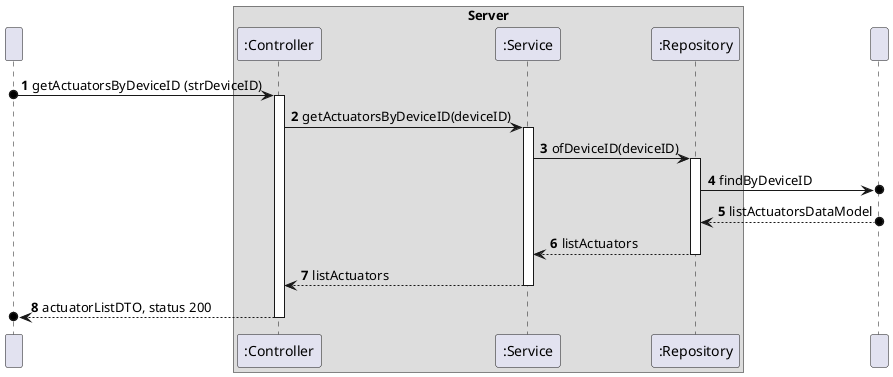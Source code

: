 @startuml
'https://plantuml.com/sequence-diagram
!pragma layout smetana
autonumber

participant " " as HTTP

box "Server"
participant Controller as ":Controller"
participant Service as ":Service"
participant Repository as ":Repository"
end box
participant DataBase as " "

HTTP o-> Controller: getActuatorsByDeviceID (strDeviceID)
activate Controller

Controller -> Service : getActuatorsByDeviceID(deviceID)
activate Service

Service -> Repository: ofDeviceID(deviceID)
activate Repository

Repository ->o DataBase: findByDeviceID

DataBase o--> Repository: listActuatorsDataModel

Repository --> Service: listActuators
deactivate Repository

Service --> Controller: listActuators
deactivate Service

Controller -->o HTTP: actuatorListDTO, status 200
deactivate Controller




@enduml